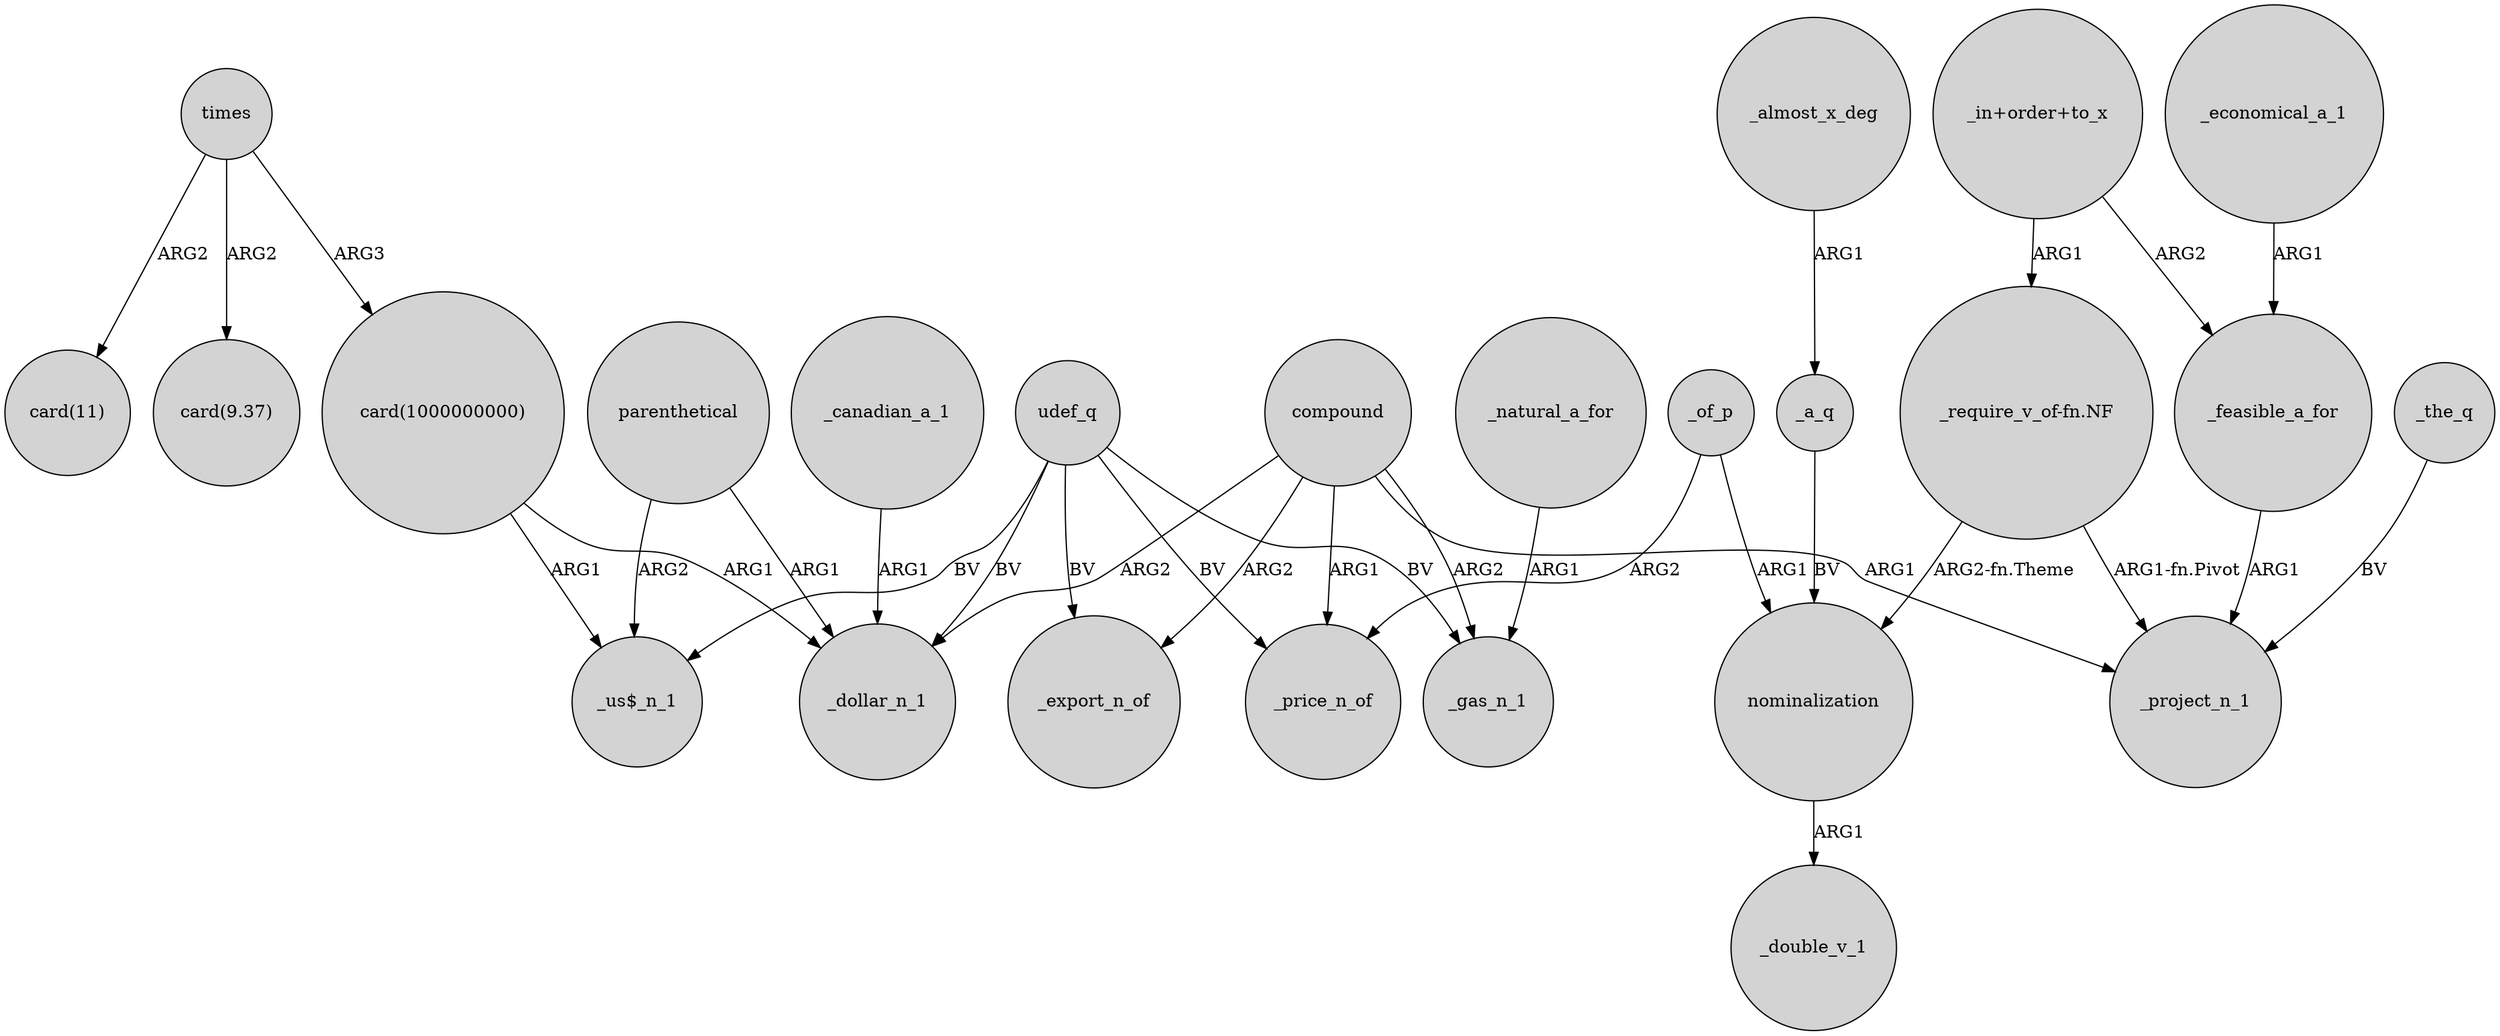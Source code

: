 digraph {
	node [shape=circle style=filled]
	times -> "card(9.37)" [label=ARG2]
	_canadian_a_1 -> _dollar_n_1 [label=ARG1]
	parenthetical -> _dollar_n_1 [label=ARG1]
	"_in+order+to_x" -> _feasible_a_for [label=ARG2]
	compound -> _project_n_1 [label=ARG1]
	udef_q -> _price_n_of [label=BV]
	nominalization -> _double_v_1 [label=ARG1]
	"_in+order+to_x" -> "_require_v_of-fn.NF" [label=ARG1]
	_of_p -> _price_n_of [label=ARG2]
	_feasible_a_for -> _project_n_1 [label=ARG1]
	udef_q -> "_us$_n_1" [label=BV]
	_the_q -> _project_n_1 [label=BV]
	_a_q -> nominalization [label=BV]
	compound -> _gas_n_1 [label=ARG2]
	_of_p -> nominalization [label=ARG1]
	times -> "card(1000000000)" [label=ARG3]
	parenthetical -> "_us$_n_1" [label=ARG2]
	udef_q -> _gas_n_1 [label=BV]
	udef_q -> _export_n_of [label=BV]
	_natural_a_for -> _gas_n_1 [label=ARG1]
	"_require_v_of-fn.NF" -> nominalization [label="ARG2-fn.Theme"]
	_almost_x_deg -> _a_q [label=ARG1]
	_economical_a_1 -> _feasible_a_for [label=ARG1]
	"card(1000000000)" -> _dollar_n_1 [label=ARG1]
	compound -> _dollar_n_1 [label=ARG2]
	"_require_v_of-fn.NF" -> _project_n_1 [label="ARG1-fn.Pivot"]
	compound -> _price_n_of [label=ARG1]
	"card(1000000000)" -> "_us$_n_1" [label=ARG1]
	udef_q -> _dollar_n_1 [label=BV]
	compound -> _export_n_of [label=ARG2]
	times -> "card(11)" [label=ARG2]
}
